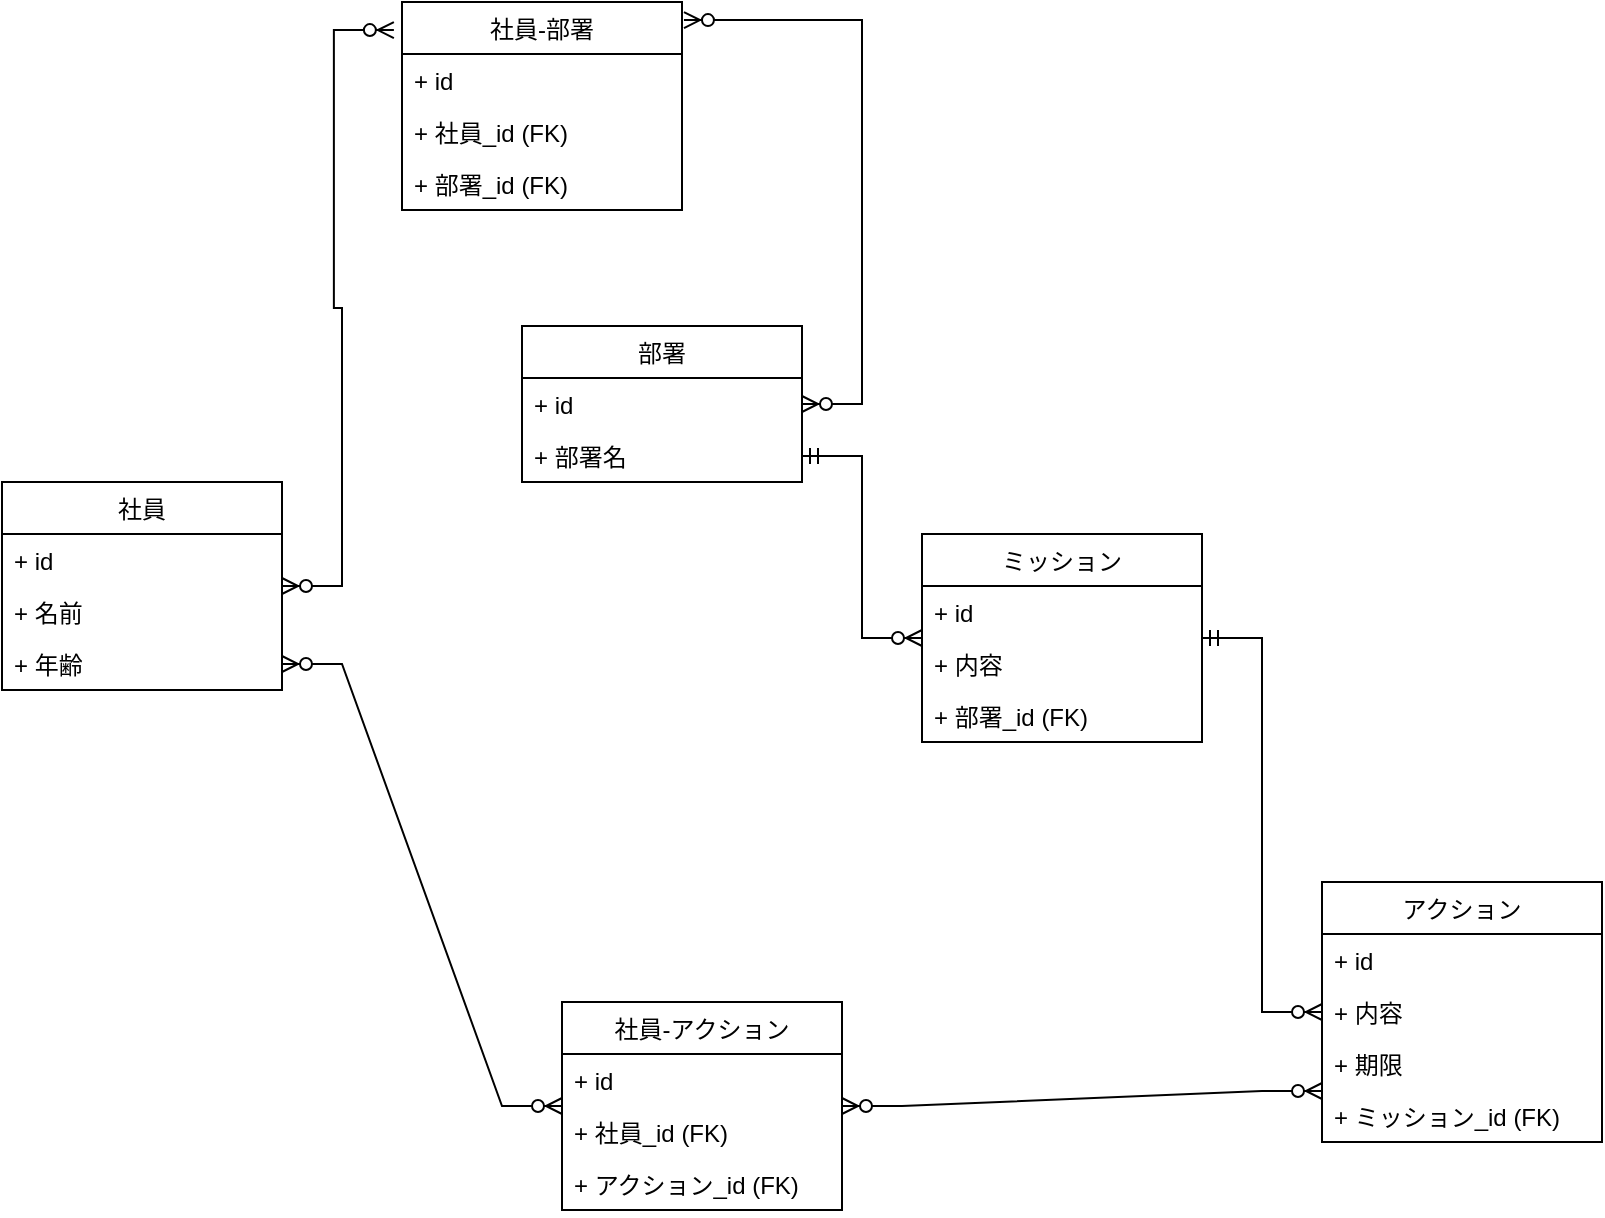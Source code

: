 <mxfile version="20.7.4" type="device"><diagram id="g3dlqGuJs23gssWXTZJ1" name="ページ1"><mxGraphModel dx="1700" dy="1148" grid="1" gridSize="10" guides="1" tooltips="1" connect="1" arrows="1" fold="1" page="0" pageScale="1" pageWidth="827" pageHeight="1169" math="0" shadow="0"><root><mxCell id="0"/><mxCell id="1" parent="0"/><mxCell id="X488MSCBRmEYNk-I45ta-16" value="社員" style="swimlane;fontStyle=0;childLayout=stackLayout;horizontal=1;startSize=26;fillColor=none;horizontalStack=0;resizeParent=1;resizeParentMax=0;resizeLast=0;collapsible=1;marginBottom=0;" vertex="1" parent="1"><mxGeometry x="-130" y="160" width="140" height="104" as="geometry"/></mxCell><mxCell id="X488MSCBRmEYNk-I45ta-17" value="+ id" style="text;strokeColor=none;fillColor=none;align=left;verticalAlign=top;spacingLeft=4;spacingRight=4;overflow=hidden;rotatable=0;points=[[0,0.5],[1,0.5]];portConstraint=eastwest;" vertex="1" parent="X488MSCBRmEYNk-I45ta-16"><mxGeometry y="26" width="140" height="26" as="geometry"/></mxCell><mxCell id="X488MSCBRmEYNk-I45ta-27" value="+ 名前" style="text;strokeColor=none;fillColor=none;align=left;verticalAlign=top;spacingLeft=4;spacingRight=4;overflow=hidden;rotatable=0;points=[[0,0.5],[1,0.5]];portConstraint=eastwest;" vertex="1" parent="X488MSCBRmEYNk-I45ta-16"><mxGeometry y="52" width="140" height="26" as="geometry"/></mxCell><mxCell id="X488MSCBRmEYNk-I45ta-18" value="+ 年齢" style="text;strokeColor=none;fillColor=none;align=left;verticalAlign=top;spacingLeft=4;spacingRight=4;overflow=hidden;rotatable=0;points=[[0,0.5],[1,0.5]];portConstraint=eastwest;" vertex="1" parent="X488MSCBRmEYNk-I45ta-16"><mxGeometry y="78" width="140" height="26" as="geometry"/></mxCell><mxCell id="X488MSCBRmEYNk-I45ta-20" value="部署" style="swimlane;fontStyle=0;childLayout=stackLayout;horizontal=1;startSize=26;fillColor=none;horizontalStack=0;resizeParent=1;resizeParentMax=0;resizeLast=0;collapsible=1;marginBottom=0;" vertex="1" parent="1"><mxGeometry x="130" y="82" width="140" height="78" as="geometry"/></mxCell><mxCell id="X488MSCBRmEYNk-I45ta-21" value="+ id" style="text;strokeColor=none;fillColor=none;align=left;verticalAlign=top;spacingLeft=4;spacingRight=4;overflow=hidden;rotatable=0;points=[[0,0.5],[1,0.5]];portConstraint=eastwest;" vertex="1" parent="X488MSCBRmEYNk-I45ta-20"><mxGeometry y="26" width="140" height="26" as="geometry"/></mxCell><mxCell id="X488MSCBRmEYNk-I45ta-28" value="+ 部署名" style="text;strokeColor=none;fillColor=none;align=left;verticalAlign=top;spacingLeft=4;spacingRight=4;overflow=hidden;rotatable=0;points=[[0,0.5],[1,0.5]];portConstraint=eastwest;" vertex="1" parent="X488MSCBRmEYNk-I45ta-20"><mxGeometry y="52" width="140" height="26" as="geometry"/></mxCell><mxCell id="X488MSCBRmEYNk-I45ta-24" value="ミッション" style="swimlane;fontStyle=0;childLayout=stackLayout;horizontal=1;startSize=26;fillColor=none;horizontalStack=0;resizeParent=1;resizeParentMax=0;resizeLast=0;collapsible=1;marginBottom=0;" vertex="1" parent="1"><mxGeometry x="330" y="186" width="140" height="104" as="geometry"/></mxCell><mxCell id="X488MSCBRmEYNk-I45ta-26" value="+ id" style="text;strokeColor=none;fillColor=none;align=left;verticalAlign=top;spacingLeft=4;spacingRight=4;overflow=hidden;rotatable=0;points=[[0,0.5],[1,0.5]];portConstraint=eastwest;" vertex="1" parent="X488MSCBRmEYNk-I45ta-24"><mxGeometry y="26" width="140" height="26" as="geometry"/></mxCell><mxCell id="X488MSCBRmEYNk-I45ta-25" value="+ 内容" style="text;strokeColor=none;fillColor=none;align=left;verticalAlign=top;spacingLeft=4;spacingRight=4;overflow=hidden;rotatable=0;points=[[0,0.5],[1,0.5]];portConstraint=eastwest;" vertex="1" parent="X488MSCBRmEYNk-I45ta-24"><mxGeometry y="52" width="140" height="26" as="geometry"/></mxCell><mxCell id="X488MSCBRmEYNk-I45ta-37" value="+ 部署_id (FK)" style="text;strokeColor=none;fillColor=none;align=left;verticalAlign=top;spacingLeft=4;spacingRight=4;overflow=hidden;rotatable=0;points=[[0,0.5],[1,0.5]];portConstraint=eastwest;" vertex="1" parent="X488MSCBRmEYNk-I45ta-24"><mxGeometry y="78" width="140" height="26" as="geometry"/></mxCell><mxCell id="X488MSCBRmEYNk-I45ta-29" value="アクション" style="swimlane;fontStyle=0;childLayout=stackLayout;horizontal=1;startSize=26;fillColor=none;horizontalStack=0;resizeParent=1;resizeParentMax=0;resizeLast=0;collapsible=1;marginBottom=0;" vertex="1" parent="1"><mxGeometry x="530" y="360" width="140" height="130" as="geometry"/></mxCell><mxCell id="X488MSCBRmEYNk-I45ta-30" value="+ id" style="text;strokeColor=none;fillColor=none;align=left;verticalAlign=top;spacingLeft=4;spacingRight=4;overflow=hidden;rotatable=0;points=[[0,0.5],[1,0.5]];portConstraint=eastwest;" vertex="1" parent="X488MSCBRmEYNk-I45ta-29"><mxGeometry y="26" width="140" height="26" as="geometry"/></mxCell><mxCell id="X488MSCBRmEYNk-I45ta-31" value="+ 内容" style="text;strokeColor=none;fillColor=none;align=left;verticalAlign=top;spacingLeft=4;spacingRight=4;overflow=hidden;rotatable=0;points=[[0,0.5],[1,0.5]];portConstraint=eastwest;" vertex="1" parent="X488MSCBRmEYNk-I45ta-29"><mxGeometry y="52" width="140" height="26" as="geometry"/></mxCell><mxCell id="X488MSCBRmEYNk-I45ta-32" value="+ 期限" style="text;strokeColor=none;fillColor=none;align=left;verticalAlign=top;spacingLeft=4;spacingRight=4;overflow=hidden;rotatable=0;points=[[0,0.5],[1,0.5]];portConstraint=eastwest;" vertex="1" parent="X488MSCBRmEYNk-I45ta-29"><mxGeometry y="78" width="140" height="26" as="geometry"/></mxCell><mxCell id="X488MSCBRmEYNk-I45ta-42" value="+ ミッション_id (FK)" style="text;strokeColor=none;fillColor=none;align=left;verticalAlign=top;spacingLeft=4;spacingRight=4;overflow=hidden;rotatable=0;points=[[0,0.5],[1,0.5]];portConstraint=eastwest;" vertex="1" parent="X488MSCBRmEYNk-I45ta-29"><mxGeometry y="104" width="140" height="26" as="geometry"/></mxCell><mxCell id="X488MSCBRmEYNk-I45ta-33" value="社員-部署" style="swimlane;fontStyle=0;childLayout=stackLayout;horizontal=1;startSize=26;fillColor=none;horizontalStack=0;resizeParent=1;resizeParentMax=0;resizeLast=0;collapsible=1;marginBottom=0;" vertex="1" parent="1"><mxGeometry x="70" y="-80" width="140" height="104" as="geometry"/></mxCell><mxCell id="X488MSCBRmEYNk-I45ta-34" value="+ id" style="text;strokeColor=none;fillColor=none;align=left;verticalAlign=top;spacingLeft=4;spacingRight=4;overflow=hidden;rotatable=0;points=[[0,0.5],[1,0.5]];portConstraint=eastwest;" vertex="1" parent="X488MSCBRmEYNk-I45ta-33"><mxGeometry y="26" width="140" height="26" as="geometry"/></mxCell><mxCell id="X488MSCBRmEYNk-I45ta-35" value="+ 社員_id (FK)" style="text;strokeColor=none;fillColor=none;align=left;verticalAlign=top;spacingLeft=4;spacingRight=4;overflow=hidden;rotatable=0;points=[[0,0.5],[1,0.5]];portConstraint=eastwest;" vertex="1" parent="X488MSCBRmEYNk-I45ta-33"><mxGeometry y="52" width="140" height="26" as="geometry"/></mxCell><mxCell id="X488MSCBRmEYNk-I45ta-36" value="+ 部署_id (FK)" style="text;strokeColor=none;fillColor=none;align=left;verticalAlign=top;spacingLeft=4;spacingRight=4;overflow=hidden;rotatable=0;points=[[0,0.5],[1,0.5]];portConstraint=eastwest;" vertex="1" parent="X488MSCBRmEYNk-I45ta-33"><mxGeometry y="78" width="140" height="26" as="geometry"/></mxCell><mxCell id="X488MSCBRmEYNk-I45ta-41" value="" style="edgeStyle=entityRelationEdgeStyle;fontSize=12;html=1;endArrow=ERzeroToMany;startArrow=ERmandOne;rounded=0;exitX=1;exitY=0.5;exitDx=0;exitDy=0;" edge="1" parent="1" source="X488MSCBRmEYNk-I45ta-28" target="X488MSCBRmEYNk-I45ta-24"><mxGeometry width="100" height="100" relative="1" as="geometry"><mxPoint x="180" y="430" as="sourcePoint"/><mxPoint x="280" y="330" as="targetPoint"/></mxGeometry></mxCell><mxCell id="X488MSCBRmEYNk-I45ta-43" value="" style="edgeStyle=entityRelationEdgeStyle;fontSize=12;html=1;endArrow=ERzeroToMany;startArrow=ERmandOne;rounded=0;" edge="1" parent="1" source="X488MSCBRmEYNk-I45ta-24" target="X488MSCBRmEYNk-I45ta-31"><mxGeometry width="100" height="100" relative="1" as="geometry"><mxPoint x="280" y="189" as="sourcePoint"/><mxPoint x="420" y="248" as="targetPoint"/></mxGeometry></mxCell><mxCell id="X488MSCBRmEYNk-I45ta-44" value="社員-アクション" style="swimlane;fontStyle=0;childLayout=stackLayout;horizontal=1;startSize=26;fillColor=none;horizontalStack=0;resizeParent=1;resizeParentMax=0;resizeLast=0;collapsible=1;marginBottom=0;" vertex="1" parent="1"><mxGeometry x="150" y="420" width="140" height="104" as="geometry"/></mxCell><mxCell id="X488MSCBRmEYNk-I45ta-45" value="+ id" style="text;strokeColor=none;fillColor=none;align=left;verticalAlign=top;spacingLeft=4;spacingRight=4;overflow=hidden;rotatable=0;points=[[0,0.5],[1,0.5]];portConstraint=eastwest;" vertex="1" parent="X488MSCBRmEYNk-I45ta-44"><mxGeometry y="26" width="140" height="26" as="geometry"/></mxCell><mxCell id="X488MSCBRmEYNk-I45ta-46" value="+ 社員_id (FK)" style="text;strokeColor=none;fillColor=none;align=left;verticalAlign=top;spacingLeft=4;spacingRight=4;overflow=hidden;rotatable=0;points=[[0,0.5],[1,0.5]];portConstraint=eastwest;" vertex="1" parent="X488MSCBRmEYNk-I45ta-44"><mxGeometry y="52" width="140" height="26" as="geometry"/></mxCell><mxCell id="X488MSCBRmEYNk-I45ta-47" value="+ アクション_id (FK)" style="text;strokeColor=none;fillColor=none;align=left;verticalAlign=top;spacingLeft=4;spacingRight=4;overflow=hidden;rotatable=0;points=[[0,0.5],[1,0.5]];portConstraint=eastwest;" vertex="1" parent="X488MSCBRmEYNk-I45ta-44"><mxGeometry y="78" width="140" height="26" as="geometry"/></mxCell><mxCell id="X488MSCBRmEYNk-I45ta-48" value="" style="edgeStyle=entityRelationEdgeStyle;fontSize=12;html=1;endArrow=ERzeroToMany;endFill=1;startArrow=ERzeroToMany;rounded=0;exitX=-0.029;exitY=0.135;exitDx=0;exitDy=0;exitPerimeter=0;" edge="1" parent="1" source="X488MSCBRmEYNk-I45ta-33" target="X488MSCBRmEYNk-I45ta-16"><mxGeometry width="100" height="100" relative="1" as="geometry"><mxPoint x="-130" y="480" as="sourcePoint"/><mxPoint x="-30" y="380" as="targetPoint"/></mxGeometry></mxCell><mxCell id="X488MSCBRmEYNk-I45ta-49" value="" style="edgeStyle=entityRelationEdgeStyle;fontSize=12;html=1;endArrow=ERzeroToMany;endFill=1;startArrow=ERzeroToMany;rounded=0;exitX=1.007;exitY=0.087;exitDx=0;exitDy=0;exitPerimeter=0;" edge="1" parent="1" source="X488MSCBRmEYNk-I45ta-33" target="X488MSCBRmEYNk-I45ta-20"><mxGeometry width="100" height="100" relative="1" as="geometry"><mxPoint x="75.94" y="464.04" as="sourcePoint"/><mxPoint x="20" y="222" as="targetPoint"/></mxGeometry></mxCell><mxCell id="X488MSCBRmEYNk-I45ta-50" value="" style="edgeStyle=entityRelationEdgeStyle;fontSize=12;html=1;endArrow=ERzeroToMany;endFill=1;startArrow=ERzeroToMany;rounded=0;entryX=1;entryY=0.5;entryDx=0;entryDy=0;" edge="1" parent="1" source="X488MSCBRmEYNk-I45ta-44" target="X488MSCBRmEYNk-I45ta-18"><mxGeometry width="100" height="100" relative="1" as="geometry"><mxPoint x="85.94" y="474.04" as="sourcePoint"/><mxPoint x="30" y="232" as="targetPoint"/></mxGeometry></mxCell><mxCell id="X488MSCBRmEYNk-I45ta-51" value="" style="edgeStyle=entityRelationEdgeStyle;fontSize=12;html=1;endArrow=ERzeroToMany;endFill=1;startArrow=ERzeroToMany;rounded=0;entryX=0;entryY=1.019;entryDx=0;entryDy=0;entryPerimeter=0;" edge="1" parent="1" source="X488MSCBRmEYNk-I45ta-44" target="X488MSCBRmEYNk-I45ta-32"><mxGeometry width="100" height="100" relative="1" as="geometry"><mxPoint x="520" y="582.04" as="sourcePoint"/><mxPoint x="464.06" y="340" as="targetPoint"/></mxGeometry></mxCell></root></mxGraphModel></diagram></mxfile>